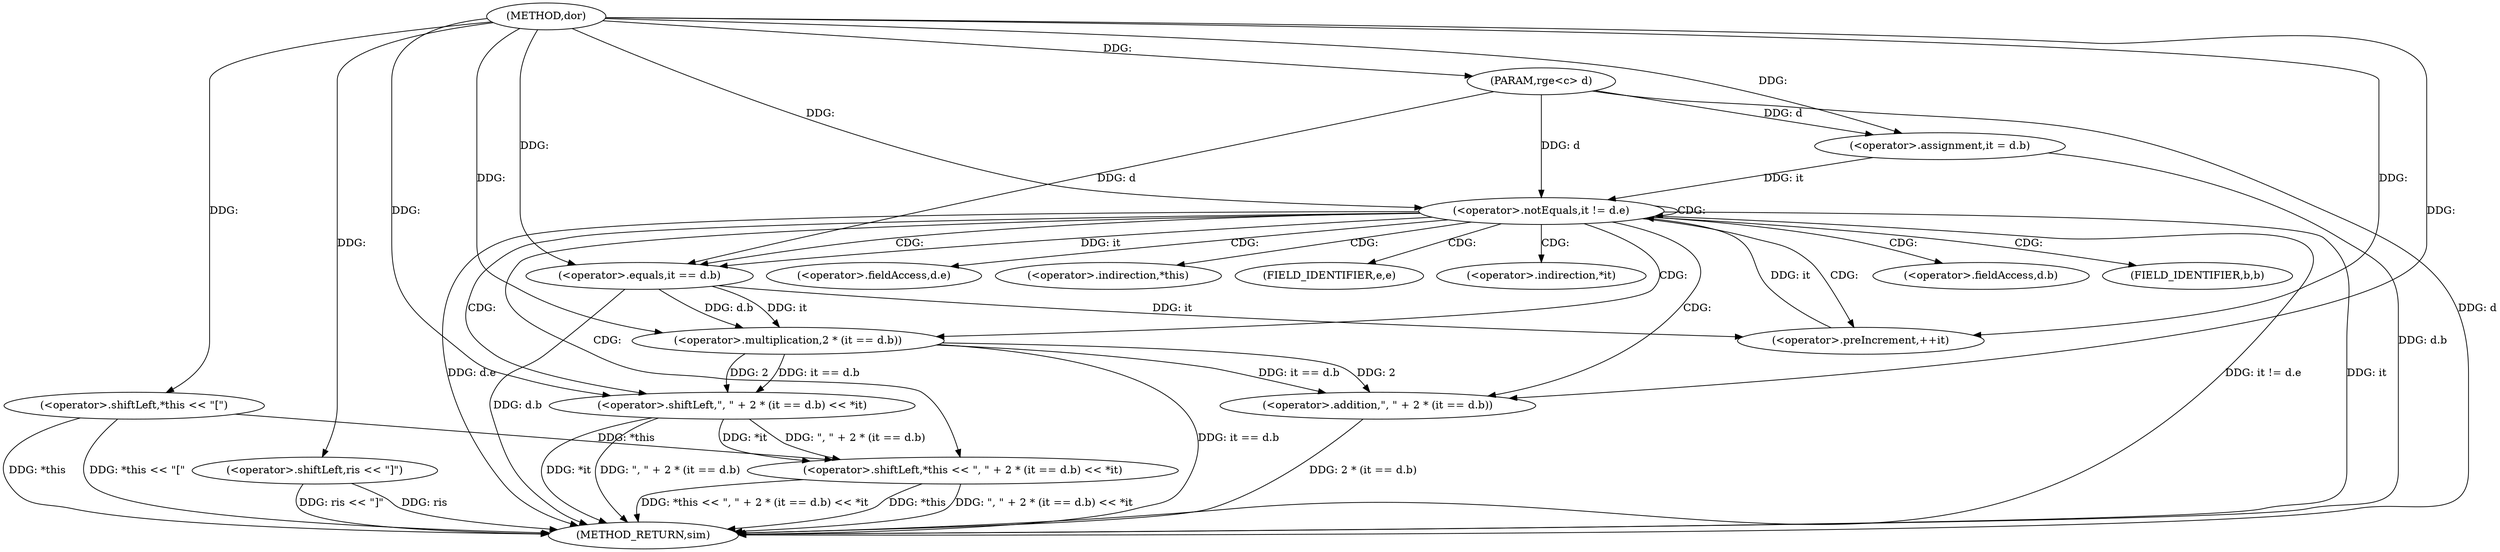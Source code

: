 digraph "dor" {  
"1000168" [label = "(METHOD,dor)" ]
"1000207" [label = "(METHOD_RETURN,sim)" ]
"1000169" [label = "(PARAM,rge<c> d)" ]
"1000171" [label = "(<operator>.shiftLeft,*this << \"[\")" ]
"1000204" [label = "(<operator>.shiftLeft,ris << \"]\")" ]
"1000177" [label = "(<operator>.assignment,it = d.b)" ]
"1000182" [label = "(<operator>.notEquals,it != d.e)" ]
"1000187" [label = "(<operator>.preIncrement,++it)" ]
"1000189" [label = "(<operator>.shiftLeft,*this << \", \" + 2 * (it == d.b) << *it)" ]
"1000192" [label = "(<operator>.shiftLeft,\", \" + 2 * (it == d.b) << *it)" ]
"1000193" [label = "(<operator>.addition,\", \" + 2 * (it == d.b))" ]
"1000195" [label = "(<operator>.multiplication,2 * (it == d.b))" ]
"1000197" [label = "(<operator>.equals,it == d.b)" ]
"1000184" [label = "(<operator>.fieldAccess,d.e)" ]
"1000190" [label = "(<operator>.indirection,*this)" ]
"1000186" [label = "(FIELD_IDENTIFIER,e,e)" ]
"1000202" [label = "(<operator>.indirection,*it)" ]
"1000199" [label = "(<operator>.fieldAccess,d.b)" ]
"1000201" [label = "(FIELD_IDENTIFIER,b,b)" ]
  "1000169" -> "1000207"  [ label = "DDG: d"] 
  "1000171" -> "1000207"  [ label = "DDG: *this"] 
  "1000171" -> "1000207"  [ label = "DDG: *this << \"[\""] 
  "1000177" -> "1000207"  [ label = "DDG: d.b"] 
  "1000182" -> "1000207"  [ label = "DDG: it"] 
  "1000182" -> "1000207"  [ label = "DDG: d.e"] 
  "1000182" -> "1000207"  [ label = "DDG: it != d.e"] 
  "1000204" -> "1000207"  [ label = "DDG: ris << \"]\""] 
  "1000189" -> "1000207"  [ label = "DDG: *this"] 
  "1000197" -> "1000207"  [ label = "DDG: d.b"] 
  "1000195" -> "1000207"  [ label = "DDG: it == d.b"] 
  "1000193" -> "1000207"  [ label = "DDG: 2 * (it == d.b)"] 
  "1000192" -> "1000207"  [ label = "DDG: \", \" + 2 * (it == d.b)"] 
  "1000192" -> "1000207"  [ label = "DDG: *it"] 
  "1000189" -> "1000207"  [ label = "DDG: \", \" + 2 * (it == d.b) << *it"] 
  "1000189" -> "1000207"  [ label = "DDG: *this << \", \" + 2 * (it == d.b) << *it"] 
  "1000204" -> "1000207"  [ label = "DDG: ris"] 
  "1000168" -> "1000169"  [ label = "DDG: "] 
  "1000168" -> "1000171"  [ label = "DDG: "] 
  "1000169" -> "1000177"  [ label = "DDG: d"] 
  "1000168" -> "1000204"  [ label = "DDG: "] 
  "1000168" -> "1000177"  [ label = "DDG: "] 
  "1000177" -> "1000182"  [ label = "DDG: it"] 
  "1000187" -> "1000182"  [ label = "DDG: it"] 
  "1000168" -> "1000182"  [ label = "DDG: "] 
  "1000169" -> "1000182"  [ label = "DDG: d"] 
  "1000197" -> "1000187"  [ label = "DDG: it"] 
  "1000168" -> "1000187"  [ label = "DDG: "] 
  "1000171" -> "1000189"  [ label = "DDG: *this"] 
  "1000192" -> "1000189"  [ label = "DDG: *it"] 
  "1000192" -> "1000189"  [ label = "DDG: \", \" + 2 * (it == d.b)"] 
  "1000195" -> "1000192"  [ label = "DDG: it == d.b"] 
  "1000195" -> "1000192"  [ label = "DDG: 2"] 
  "1000168" -> "1000192"  [ label = "DDG: "] 
  "1000168" -> "1000193"  [ label = "DDG: "] 
  "1000195" -> "1000193"  [ label = "DDG: it == d.b"] 
  "1000195" -> "1000193"  [ label = "DDG: 2"] 
  "1000168" -> "1000195"  [ label = "DDG: "] 
  "1000197" -> "1000195"  [ label = "DDG: d.b"] 
  "1000197" -> "1000195"  [ label = "DDG: it"] 
  "1000182" -> "1000197"  [ label = "DDG: it"] 
  "1000168" -> "1000197"  [ label = "DDG: "] 
  "1000169" -> "1000197"  [ label = "DDG: d"] 
  "1000182" -> "1000201"  [ label = "CDG: "] 
  "1000182" -> "1000202"  [ label = "CDG: "] 
  "1000182" -> "1000199"  [ label = "CDG: "] 
  "1000182" -> "1000182"  [ label = "CDG: "] 
  "1000182" -> "1000195"  [ label = "CDG: "] 
  "1000182" -> "1000193"  [ label = "CDG: "] 
  "1000182" -> "1000197"  [ label = "CDG: "] 
  "1000182" -> "1000186"  [ label = "CDG: "] 
  "1000182" -> "1000192"  [ label = "CDG: "] 
  "1000182" -> "1000184"  [ label = "CDG: "] 
  "1000182" -> "1000190"  [ label = "CDG: "] 
  "1000182" -> "1000187"  [ label = "CDG: "] 
  "1000182" -> "1000189"  [ label = "CDG: "] 
}
